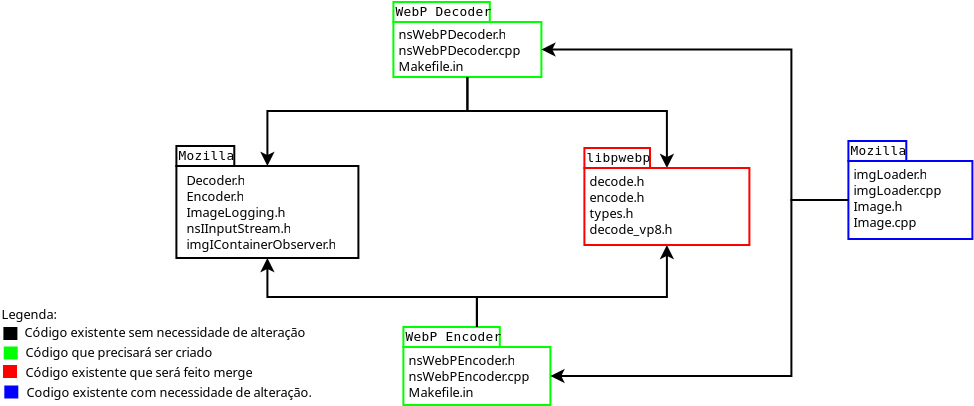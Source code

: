<?xml version="1.0" encoding="UTF-8"?>
<dia:diagram xmlns:dia="http://www.lysator.liu.se/~alla/dia/">
  <dia:layer name="Segundo Plano" visible="true" active="true">
    <dia:group>
      <dia:object type="UML - LargePackage" version="0" id="O0">
        <dia:attribute name="obj_pos">
          <dia:point val="0.3,2.8"/>
        </dia:attribute>
        <dia:attribute name="obj_bb">
          <dia:rectangle val="0.25,1.75;9.45,7.45"/>
        </dia:attribute>
        <dia:attribute name="meta">
          <dia:composite type="dict"/>
        </dia:attribute>
        <dia:attribute name="elem_corner">
          <dia:point val="0.3,2.8"/>
        </dia:attribute>
        <dia:attribute name="elem_width">
          <dia:real val="9.1"/>
        </dia:attribute>
        <dia:attribute name="elem_height">
          <dia:real val="4.6"/>
        </dia:attribute>
        <dia:attribute name="line_width">
          <dia:real val="0.1"/>
        </dia:attribute>
        <dia:attribute name="line_colour">
          <dia:color val="#000000"/>
        </dia:attribute>
        <dia:attribute name="fill_colour">
          <dia:color val="#ffffff"/>
        </dia:attribute>
        <dia:attribute name="text_colour">
          <dia:color val="#000000"/>
        </dia:attribute>
        <dia:attribute name="stereotype">
          <dia:string>##</dia:string>
        </dia:attribute>
        <dia:attribute name="name">
          <dia:string>#Mozilla#</dia:string>
        </dia:attribute>
      </dia:object>
      <dia:object type="Standard - Text" version="1" id="O1">
        <dia:attribute name="obj_pos">
          <dia:point val="0.8,3.75"/>
        </dia:attribute>
        <dia:attribute name="obj_bb">
          <dia:rectangle val="0.8,3.155;8.815,7.9"/>
        </dia:attribute>
        <dia:attribute name="text">
          <dia:composite type="text">
            <dia:attribute name="string">
              <dia:string>#Decoder.h
Encoder.h
ImageLogging.h
nsIInputStream.h
imgIContainerObserver.h
#</dia:string>
            </dia:attribute>
            <dia:attribute name="font">
              <dia:font family="sans" style="0" name="Helvetica"/>
            </dia:attribute>
            <dia:attribute name="height">
              <dia:real val="0.8"/>
            </dia:attribute>
            <dia:attribute name="pos">
              <dia:point val="0.8,3.75"/>
            </dia:attribute>
            <dia:attribute name="color">
              <dia:color val="#000000"/>
            </dia:attribute>
            <dia:attribute name="alignment">
              <dia:enum val="0"/>
            </dia:attribute>
          </dia:composite>
        </dia:attribute>
        <dia:attribute name="valign">
          <dia:enum val="3"/>
        </dia:attribute>
      </dia:object>
    </dia:group>
    <dia:group>
      <dia:object type="UML - LargePackage" version="0" id="O2">
        <dia:attribute name="obj_pos">
          <dia:point val="11.15,-4.4"/>
        </dia:attribute>
        <dia:attribute name="obj_bb">
          <dia:rectangle val="11.1,-5.45;18.6,-1.6"/>
        </dia:attribute>
        <dia:attribute name="meta">
          <dia:composite type="dict"/>
        </dia:attribute>
        <dia:attribute name="elem_corner">
          <dia:point val="11.15,-4.4"/>
        </dia:attribute>
        <dia:attribute name="elem_width">
          <dia:real val="7.4"/>
        </dia:attribute>
        <dia:attribute name="elem_height">
          <dia:real val="2.75"/>
        </dia:attribute>
        <dia:attribute name="line_width">
          <dia:real val="0.1"/>
        </dia:attribute>
        <dia:attribute name="line_colour">
          <dia:color val="#00ff00"/>
        </dia:attribute>
        <dia:attribute name="fill_colour">
          <dia:color val="#ffffff"/>
        </dia:attribute>
        <dia:attribute name="text_colour">
          <dia:color val="#000000"/>
        </dia:attribute>
        <dia:attribute name="stereotype">
          <dia:string>##</dia:string>
        </dia:attribute>
        <dia:attribute name="name">
          <dia:string>#WebP Decoder#</dia:string>
        </dia:attribute>
      </dia:object>
      <dia:object type="Standard - Text" version="1" id="O3">
        <dia:attribute name="obj_pos">
          <dia:point val="11.4,-3.55"/>
        </dia:attribute>
        <dia:attribute name="obj_bb">
          <dia:rectangle val="11.4,-4.145;17.93,-1.8"/>
        </dia:attribute>
        <dia:attribute name="text">
          <dia:composite type="text">
            <dia:attribute name="string">
              <dia:string>#nsWebPDecoder.h
nsWebPDecoder.cpp
Makefile.in#</dia:string>
            </dia:attribute>
            <dia:attribute name="font">
              <dia:font family="sans" style="0" name="Helvetica"/>
            </dia:attribute>
            <dia:attribute name="height">
              <dia:real val="0.8"/>
            </dia:attribute>
            <dia:attribute name="pos">
              <dia:point val="11.4,-3.55"/>
            </dia:attribute>
            <dia:attribute name="color">
              <dia:color val="#000000"/>
            </dia:attribute>
            <dia:attribute name="alignment">
              <dia:enum val="0"/>
            </dia:attribute>
          </dia:composite>
        </dia:attribute>
        <dia:attribute name="valign">
          <dia:enum val="3"/>
        </dia:attribute>
      </dia:object>
    </dia:group>
    <dia:group>
      <dia:object type="UML - LargePackage" version="0" id="O4">
        <dia:attribute name="obj_pos">
          <dia:point val="11.65,11.85"/>
        </dia:attribute>
        <dia:attribute name="obj_bb">
          <dia:rectangle val="11.6,10.8;19.05,14.8"/>
        </dia:attribute>
        <dia:attribute name="meta">
          <dia:composite type="dict"/>
        </dia:attribute>
        <dia:attribute name="elem_corner">
          <dia:point val="11.65,11.85"/>
        </dia:attribute>
        <dia:attribute name="elem_width">
          <dia:real val="7.35"/>
        </dia:attribute>
        <dia:attribute name="elem_height">
          <dia:real val="2.9"/>
        </dia:attribute>
        <dia:attribute name="line_width">
          <dia:real val="0.1"/>
        </dia:attribute>
        <dia:attribute name="line_colour">
          <dia:color val="#00ff00"/>
        </dia:attribute>
        <dia:attribute name="fill_colour">
          <dia:color val="#ffffff"/>
        </dia:attribute>
        <dia:attribute name="text_colour">
          <dia:color val="#000000"/>
        </dia:attribute>
        <dia:attribute name="stereotype">
          <dia:string>##</dia:string>
        </dia:attribute>
        <dia:attribute name="name">
          <dia:string>#WebP Encoder#</dia:string>
        </dia:attribute>
      </dia:object>
      <dia:object type="Standard - Text" version="1" id="O5">
        <dia:attribute name="obj_pos">
          <dia:point val="11.9,12.75"/>
        </dia:attribute>
        <dia:attribute name="obj_bb">
          <dia:rectangle val="11.9,12.155;18.352,14.5"/>
        </dia:attribute>
        <dia:attribute name="text">
          <dia:composite type="text">
            <dia:attribute name="string">
              <dia:string>#nsWebPEncoder.h
nsWebPEncoder.cpp
Makefile.in#</dia:string>
            </dia:attribute>
            <dia:attribute name="font">
              <dia:font family="sans" style="0" name="Helvetica"/>
            </dia:attribute>
            <dia:attribute name="height">
              <dia:real val="0.8"/>
            </dia:attribute>
            <dia:attribute name="pos">
              <dia:point val="11.9,12.75"/>
            </dia:attribute>
            <dia:attribute name="color">
              <dia:color val="#000000"/>
            </dia:attribute>
            <dia:attribute name="alignment">
              <dia:enum val="0"/>
            </dia:attribute>
          </dia:composite>
        </dia:attribute>
        <dia:attribute name="valign">
          <dia:enum val="3"/>
        </dia:attribute>
      </dia:object>
    </dia:group>
    <dia:object type="Standard - ZigZagLine" version="1" id="O6">
      <dia:attribute name="obj_pos">
        <dia:point val="15.325,10.8"/>
      </dia:attribute>
      <dia:attribute name="obj_bb">
        <dia:rectangle val="4.488,7.288;15.375,10.85"/>
      </dia:attribute>
      <dia:attribute name="orth_points">
        <dia:point val="15.325,10.8"/>
        <dia:point val="15.325,9.35"/>
        <dia:point val="4.85,9.35"/>
        <dia:point val="4.85,7.4"/>
      </dia:attribute>
      <dia:attribute name="orth_orient">
        <dia:enum val="1"/>
        <dia:enum val="0"/>
        <dia:enum val="1"/>
      </dia:attribute>
      <dia:attribute name="autorouting">
        <dia:boolean val="false"/>
      </dia:attribute>
      <dia:attribute name="end_arrow">
        <dia:enum val="22"/>
      </dia:attribute>
      <dia:attribute name="end_arrow_length">
        <dia:real val="0.5"/>
      </dia:attribute>
      <dia:attribute name="end_arrow_width">
        <dia:real val="0.5"/>
      </dia:attribute>
      <dia:connections>
        <dia:connection handle="0" to="O4" connection="8"/>
        <dia:connection handle="1" to="O0" connection="6"/>
      </dia:connections>
    </dia:object>
    <dia:object type="Standard - ZigZagLine" version="1" id="O7">
      <dia:attribute name="obj_pos">
        <dia:point val="15.325,10.8"/>
      </dia:attribute>
      <dia:attribute name="obj_bb">
        <dia:rectangle val="15.275,6.638;25.187,10.85"/>
      </dia:attribute>
      <dia:attribute name="orth_points">
        <dia:point val="15.325,10.8"/>
        <dia:point val="15.325,9.35"/>
        <dia:point val="24.825,9.35"/>
        <dia:point val="24.825,6.75"/>
      </dia:attribute>
      <dia:attribute name="orth_orient">
        <dia:enum val="1"/>
        <dia:enum val="0"/>
        <dia:enum val="1"/>
      </dia:attribute>
      <dia:attribute name="autorouting">
        <dia:boolean val="false"/>
      </dia:attribute>
      <dia:attribute name="end_arrow">
        <dia:enum val="22"/>
      </dia:attribute>
      <dia:attribute name="end_arrow_length">
        <dia:real val="0.5"/>
      </dia:attribute>
      <dia:attribute name="end_arrow_width">
        <dia:real val="0.5"/>
      </dia:attribute>
      <dia:connections>
        <dia:connection handle="0" to="O4" connection="8"/>
        <dia:connection handle="1" to="O10" connection="6"/>
      </dia:connections>
    </dia:object>
    <dia:object type="Standard - ZigZagLine" version="1" id="O8">
      <dia:attribute name="obj_pos">
        <dia:point val="14.85,-1.65"/>
      </dia:attribute>
      <dia:attribute name="obj_bb">
        <dia:rectangle val="4.488,-1.7;14.9,2.912"/>
      </dia:attribute>
      <dia:attribute name="orth_points">
        <dia:point val="14.85,-1.65"/>
        <dia:point val="14.85,0.05"/>
        <dia:point val="4.85,0.05"/>
        <dia:point val="4.85,2.8"/>
      </dia:attribute>
      <dia:attribute name="orth_orient">
        <dia:enum val="1"/>
        <dia:enum val="0"/>
        <dia:enum val="1"/>
      </dia:attribute>
      <dia:attribute name="autorouting">
        <dia:boolean val="false"/>
      </dia:attribute>
      <dia:attribute name="end_arrow">
        <dia:enum val="22"/>
      </dia:attribute>
      <dia:attribute name="end_arrow_length">
        <dia:real val="0.5"/>
      </dia:attribute>
      <dia:attribute name="end_arrow_width">
        <dia:real val="0.5"/>
      </dia:attribute>
      <dia:connections>
        <dia:connection handle="0" to="O2" connection="6"/>
        <dia:connection handle="1" to="O0" connection="1"/>
      </dia:connections>
    </dia:object>
    <dia:object type="Standard - ZigZagLine" version="1" id="O9">
      <dia:attribute name="obj_pos">
        <dia:point val="14.85,-1.65"/>
      </dia:attribute>
      <dia:attribute name="obj_bb">
        <dia:rectangle val="14.8,-1.7;25.187,3.012"/>
      </dia:attribute>
      <dia:attribute name="orth_points">
        <dia:point val="14.85,-1.65"/>
        <dia:point val="14.85,0.05"/>
        <dia:point val="24.825,0.05"/>
        <dia:point val="24.825,2.9"/>
      </dia:attribute>
      <dia:attribute name="orth_orient">
        <dia:enum val="1"/>
        <dia:enum val="0"/>
        <dia:enum val="1"/>
      </dia:attribute>
      <dia:attribute name="autorouting">
        <dia:boolean val="false"/>
      </dia:attribute>
      <dia:attribute name="end_arrow">
        <dia:enum val="22"/>
      </dia:attribute>
      <dia:attribute name="end_arrow_length">
        <dia:real val="0.5"/>
      </dia:attribute>
      <dia:attribute name="end_arrow_width">
        <dia:real val="0.5"/>
      </dia:attribute>
      <dia:connections>
        <dia:connection handle="0" to="O2" connection="6"/>
        <dia:connection handle="1" to="O10" connection="1"/>
      </dia:connections>
    </dia:object>
    <dia:group>
      <dia:object type="UML - LargePackage" version="0" id="O10">
        <dia:attribute name="obj_pos">
          <dia:point val="20.7,2.9"/>
        </dia:attribute>
        <dia:attribute name="obj_bb">
          <dia:rectangle val="20.65,1.85;29,6.8"/>
        </dia:attribute>
        <dia:attribute name="meta">
          <dia:composite type="dict"/>
        </dia:attribute>
        <dia:attribute name="elem_corner">
          <dia:point val="20.7,2.9"/>
        </dia:attribute>
        <dia:attribute name="elem_width">
          <dia:real val="8.25"/>
        </dia:attribute>
        <dia:attribute name="elem_height">
          <dia:real val="3.85"/>
        </dia:attribute>
        <dia:attribute name="line_width">
          <dia:real val="0.1"/>
        </dia:attribute>
        <dia:attribute name="line_colour">
          <dia:color val="#ff0000"/>
        </dia:attribute>
        <dia:attribute name="fill_colour">
          <dia:color val="#ffffff"/>
        </dia:attribute>
        <dia:attribute name="text_colour">
          <dia:color val="#000000"/>
        </dia:attribute>
        <dia:attribute name="stereotype">
          <dia:string>##</dia:string>
        </dia:attribute>
        <dia:attribute name="name">
          <dia:string>#libpwebp#</dia:string>
        </dia:attribute>
      </dia:object>
      <dia:object type="Standard - Text" version="1" id="O11">
        <dia:attribute name="obj_pos">
          <dia:point val="20.95,3.8"/>
        </dia:attribute>
        <dia:attribute name="obj_bb">
          <dia:rectangle val="20.95,3.205;25.422,6.35"/>
        </dia:attribute>
        <dia:attribute name="text">
          <dia:composite type="text">
            <dia:attribute name="string">
              <dia:string>#decode.h
encode.h
types.h
decode_vp8.h#</dia:string>
            </dia:attribute>
            <dia:attribute name="font">
              <dia:font family="sans" style="0" name="Helvetica"/>
            </dia:attribute>
            <dia:attribute name="height">
              <dia:real val="0.8"/>
            </dia:attribute>
            <dia:attribute name="pos">
              <dia:point val="20.95,3.8"/>
            </dia:attribute>
            <dia:attribute name="color">
              <dia:color val="#000000"/>
            </dia:attribute>
            <dia:attribute name="alignment">
              <dia:enum val="0"/>
            </dia:attribute>
          </dia:composite>
        </dia:attribute>
        <dia:attribute name="valign">
          <dia:enum val="3"/>
        </dia:attribute>
      </dia:object>
    </dia:group>
    <dia:group>
      <dia:object type="UML - LargePackage" version="0" id="O12">
        <dia:attribute name="obj_pos">
          <dia:point val="33.9,2.55"/>
        </dia:attribute>
        <dia:attribute name="obj_bb">
          <dia:rectangle val="33.85,1.5;40.15,6.5"/>
        </dia:attribute>
        <dia:attribute name="meta">
          <dia:composite type="dict"/>
        </dia:attribute>
        <dia:attribute name="elem_corner">
          <dia:point val="33.9,2.55"/>
        </dia:attribute>
        <dia:attribute name="elem_width">
          <dia:real val="6.2"/>
        </dia:attribute>
        <dia:attribute name="elem_height">
          <dia:real val="3.9"/>
        </dia:attribute>
        <dia:attribute name="line_width">
          <dia:real val="0.1"/>
        </dia:attribute>
        <dia:attribute name="line_colour">
          <dia:color val="#0000ff"/>
        </dia:attribute>
        <dia:attribute name="fill_colour">
          <dia:color val="#ffffff"/>
        </dia:attribute>
        <dia:attribute name="text_colour">
          <dia:color val="#000000"/>
        </dia:attribute>
        <dia:attribute name="stereotype">
          <dia:string>##</dia:string>
        </dia:attribute>
        <dia:attribute name="name">
          <dia:string>#Mozilla#</dia:string>
        </dia:attribute>
      </dia:object>
      <dia:object type="Standard - Text" version="1" id="O13">
        <dia:attribute name="obj_pos">
          <dia:point val="34.15,3.45"/>
        </dia:attribute>
        <dia:attribute name="obj_bb">
          <dia:rectangle val="34.15,2.855;38.867,6"/>
        </dia:attribute>
        <dia:attribute name="text">
          <dia:composite type="text">
            <dia:attribute name="string">
              <dia:string>#imgLoader.h
imgLoader.cpp
Image.h
Image.cpp#</dia:string>
            </dia:attribute>
            <dia:attribute name="font">
              <dia:font family="sans" style="0" name="Helvetica"/>
            </dia:attribute>
            <dia:attribute name="height">
              <dia:real val="0.8"/>
            </dia:attribute>
            <dia:attribute name="pos">
              <dia:point val="34.15,3.45"/>
            </dia:attribute>
            <dia:attribute name="color">
              <dia:color val="#000000"/>
            </dia:attribute>
            <dia:attribute name="alignment">
              <dia:enum val="0"/>
            </dia:attribute>
          </dia:composite>
        </dia:attribute>
        <dia:attribute name="valign">
          <dia:enum val="3"/>
        </dia:attribute>
      </dia:object>
    </dia:group>
    <dia:object type="Standard - ZigZagLine" version="1" id="O14">
      <dia:attribute name="obj_pos">
        <dia:point val="33.85,4.5"/>
      </dia:attribute>
      <dia:attribute name="obj_bb">
        <dia:rectangle val="18.438,-3.387;33.9,4.55"/>
      </dia:attribute>
      <dia:attribute name="orth_points">
        <dia:point val="33.85,4.5"/>
        <dia:point val="31.05,4.5"/>
        <dia:point val="31.05,-3.025"/>
        <dia:point val="18.55,-3.025"/>
      </dia:attribute>
      <dia:attribute name="orth_orient">
        <dia:enum val="0"/>
        <dia:enum val="1"/>
        <dia:enum val="0"/>
      </dia:attribute>
      <dia:attribute name="autorouting">
        <dia:boolean val="false"/>
      </dia:attribute>
      <dia:attribute name="end_arrow">
        <dia:enum val="22"/>
      </dia:attribute>
      <dia:attribute name="end_arrow_length">
        <dia:real val="0.5"/>
      </dia:attribute>
      <dia:attribute name="end_arrow_width">
        <dia:real val="0.5"/>
      </dia:attribute>
      <dia:connections>
        <dia:connection handle="0" to="O12" connection="8"/>
        <dia:connection handle="1" to="O2" connection="4"/>
      </dia:connections>
    </dia:object>
    <dia:object type="Standard - ZigZagLine" version="1" id="O15">
      <dia:attribute name="obj_pos">
        <dia:point val="33.85,4.5"/>
      </dia:attribute>
      <dia:attribute name="obj_bb">
        <dia:rectangle val="18.888,4.45;33.9,13.662"/>
      </dia:attribute>
      <dia:attribute name="orth_points">
        <dia:point val="33.85,4.5"/>
        <dia:point val="31.05,4.5"/>
        <dia:point val="31.05,13.3"/>
        <dia:point val="19,13.3"/>
      </dia:attribute>
      <dia:attribute name="orth_orient">
        <dia:enum val="0"/>
        <dia:enum val="1"/>
        <dia:enum val="0"/>
      </dia:attribute>
      <dia:attribute name="autorouting">
        <dia:boolean val="false"/>
      </dia:attribute>
      <dia:attribute name="end_arrow">
        <dia:enum val="22"/>
      </dia:attribute>
      <dia:attribute name="end_arrow_length">
        <dia:real val="0.5"/>
      </dia:attribute>
      <dia:attribute name="end_arrow_width">
        <dia:real val="0.5"/>
      </dia:attribute>
      <dia:connections>
        <dia:connection handle="0" to="O12" connection="8"/>
        <dia:connection handle="1" to="O4" connection="4"/>
      </dia:connections>
    </dia:object>
    <dia:object type="Standard - Text" version="1" id="O16">
      <dia:attribute name="obj_pos">
        <dia:point val="-8.45,10.45"/>
      </dia:attribute>
      <dia:attribute name="obj_bb">
        <dia:rectangle val="-8.45,9.855;-5.485,10.6"/>
      </dia:attribute>
      <dia:attribute name="text">
        <dia:composite type="text">
          <dia:attribute name="string">
            <dia:string>#Legenda:#</dia:string>
          </dia:attribute>
          <dia:attribute name="font">
            <dia:font family="sans" style="0" name="Helvetica"/>
          </dia:attribute>
          <dia:attribute name="height">
            <dia:real val="0.8"/>
          </dia:attribute>
          <dia:attribute name="pos">
            <dia:point val="-8.45,10.45"/>
          </dia:attribute>
          <dia:attribute name="color">
            <dia:color val="#000000"/>
          </dia:attribute>
          <dia:attribute name="alignment">
            <dia:enum val="0"/>
          </dia:attribute>
        </dia:composite>
      </dia:attribute>
      <dia:attribute name="valign">
        <dia:enum val="3"/>
      </dia:attribute>
    </dia:object>
    <dia:object type="Standard - Box" version="0" id="O17">
      <dia:attribute name="obj_pos">
        <dia:point val="-8.4,10.8"/>
      </dia:attribute>
      <dia:attribute name="obj_bb">
        <dia:rectangle val="-8.45,10.75;-7.55,11.6"/>
      </dia:attribute>
      <dia:attribute name="elem_corner">
        <dia:point val="-8.4,10.8"/>
      </dia:attribute>
      <dia:attribute name="elem_width">
        <dia:real val="0.8"/>
      </dia:attribute>
      <dia:attribute name="elem_height">
        <dia:real val="0.75"/>
      </dia:attribute>
      <dia:attribute name="border_width">
        <dia:real val="0.1"/>
      </dia:attribute>
      <dia:attribute name="border_color">
        <dia:color val="#ffffff"/>
      </dia:attribute>
      <dia:attribute name="inner_color">
        <dia:color val="#000000"/>
      </dia:attribute>
      <dia:attribute name="show_background">
        <dia:boolean val="true"/>
      </dia:attribute>
    </dia:object>
    <dia:object type="Standard - Box" version="0" id="O18">
      <dia:attribute name="obj_pos">
        <dia:point val="-8.385,11.775"/>
      </dia:attribute>
      <dia:attribute name="obj_bb">
        <dia:rectangle val="-8.435,11.725;-7.535,12.575"/>
      </dia:attribute>
      <dia:attribute name="elem_corner">
        <dia:point val="-8.385,11.775"/>
      </dia:attribute>
      <dia:attribute name="elem_width">
        <dia:real val="0.8"/>
      </dia:attribute>
      <dia:attribute name="elem_height">
        <dia:real val="0.75"/>
      </dia:attribute>
      <dia:attribute name="border_width">
        <dia:real val="0.1"/>
      </dia:attribute>
      <dia:attribute name="border_color">
        <dia:color val="#ffffff"/>
      </dia:attribute>
      <dia:attribute name="inner_color">
        <dia:color val="#00ff00"/>
      </dia:attribute>
      <dia:attribute name="show_background">
        <dia:boolean val="true"/>
      </dia:attribute>
    </dia:object>
    <dia:object type="Standard - Box" version="0" id="O19">
      <dia:attribute name="obj_pos">
        <dia:point val="-8.42,12.7"/>
      </dia:attribute>
      <dia:attribute name="obj_bb">
        <dia:rectangle val="-8.47,12.65;-7.57,13.5"/>
      </dia:attribute>
      <dia:attribute name="elem_corner">
        <dia:point val="-8.42,12.7"/>
      </dia:attribute>
      <dia:attribute name="elem_width">
        <dia:real val="0.8"/>
      </dia:attribute>
      <dia:attribute name="elem_height">
        <dia:real val="0.75"/>
      </dia:attribute>
      <dia:attribute name="border_width">
        <dia:real val="0.1"/>
      </dia:attribute>
      <dia:attribute name="border_color">
        <dia:color val="#ffffff"/>
      </dia:attribute>
      <dia:attribute name="inner_color">
        <dia:color val="#ff0000"/>
      </dia:attribute>
      <dia:attribute name="show_background">
        <dia:boolean val="true"/>
      </dia:attribute>
    </dia:object>
    <dia:object type="Standard - Box" version="0" id="O20">
      <dia:attribute name="obj_pos">
        <dia:point val="-8.355,13.725"/>
      </dia:attribute>
      <dia:attribute name="obj_bb">
        <dia:rectangle val="-8.405,13.675;-7.505,14.525"/>
      </dia:attribute>
      <dia:attribute name="elem_corner">
        <dia:point val="-8.355,13.725"/>
      </dia:attribute>
      <dia:attribute name="elem_width">
        <dia:real val="0.8"/>
      </dia:attribute>
      <dia:attribute name="elem_height">
        <dia:real val="0.75"/>
      </dia:attribute>
      <dia:attribute name="border_width">
        <dia:real val="0.1"/>
      </dia:attribute>
      <dia:attribute name="border_color">
        <dia:color val="#ffffff"/>
      </dia:attribute>
      <dia:attribute name="inner_color">
        <dia:color val="#0000ff"/>
      </dia:attribute>
      <dia:attribute name="show_background">
        <dia:boolean val="true"/>
      </dia:attribute>
    </dia:object>
    <dia:object type="Standard - Text" version="1" id="O21">
      <dia:attribute name="obj_pos">
        <dia:point val="-7.3,11.35"/>
      </dia:attribute>
      <dia:attribute name="obj_bb">
        <dia:rectangle val="-7.3,10.736;8.079,11.537"/>
      </dia:attribute>
      <dia:attribute name="text">
        <dia:composite type="text">
          <dia:attribute name="string">
            <dia:string>#Código existente sem necessidade de alteração#</dia:string>
          </dia:attribute>
          <dia:attribute name="font">
            <dia:font family="sans" style="0" name="Helvetica"/>
          </dia:attribute>
          <dia:attribute name="height">
            <dia:real val="0.8"/>
          </dia:attribute>
          <dia:attribute name="pos">
            <dia:point val="-7.3,11.35"/>
          </dia:attribute>
          <dia:attribute name="color">
            <dia:color val="#000000"/>
          </dia:attribute>
          <dia:attribute name="alignment">
            <dia:enum val="0"/>
          </dia:attribute>
        </dia:composite>
      </dia:attribute>
      <dia:attribute name="valign">
        <dia:enum val="3"/>
      </dia:attribute>
    </dia:object>
    <dia:object type="Standard - Text" version="1" id="O22">
      <dia:attribute name="obj_pos">
        <dia:point val="-7.25,12.35"/>
      </dia:attribute>
      <dia:attribute name="obj_bb">
        <dia:rectangle val="-7.25,11.755;2.928,12.5"/>
      </dia:attribute>
      <dia:attribute name="text">
        <dia:composite type="text">
          <dia:attribute name="string">
            <dia:string>#Código que precisará ser criado#</dia:string>
          </dia:attribute>
          <dia:attribute name="font">
            <dia:font family="sans" style="0" name="Helvetica"/>
          </dia:attribute>
          <dia:attribute name="height">
            <dia:real val="0.8"/>
          </dia:attribute>
          <dia:attribute name="pos">
            <dia:point val="-7.25,12.35"/>
          </dia:attribute>
          <dia:attribute name="color">
            <dia:color val="#000000"/>
          </dia:attribute>
          <dia:attribute name="alignment">
            <dia:enum val="0"/>
          </dia:attribute>
        </dia:composite>
      </dia:attribute>
      <dia:attribute name="valign">
        <dia:enum val="3"/>
      </dia:attribute>
    </dia:object>
    <dia:object type="Standard - Text" version="1" id="O23">
      <dia:attribute name="obj_pos">
        <dia:point val="-7.25,13.35"/>
      </dia:attribute>
      <dia:attribute name="obj_bb">
        <dia:rectangle val="-7.25,12.755;5.06,13.5"/>
      </dia:attribute>
      <dia:attribute name="text">
        <dia:composite type="text">
          <dia:attribute name="string">
            <dia:string>#Código existente que será feito merge#</dia:string>
          </dia:attribute>
          <dia:attribute name="font">
            <dia:font family="sans" style="0" name="Helvetica"/>
          </dia:attribute>
          <dia:attribute name="height">
            <dia:real val="0.8"/>
          </dia:attribute>
          <dia:attribute name="pos">
            <dia:point val="-7.25,13.35"/>
          </dia:attribute>
          <dia:attribute name="color">
            <dia:color val="#000000"/>
          </dia:attribute>
          <dia:attribute name="alignment">
            <dia:enum val="0"/>
          </dia:attribute>
        </dia:composite>
      </dia:attribute>
      <dia:attribute name="valign">
        <dia:enum val="3"/>
      </dia:attribute>
    </dia:object>
    <dia:object type="Standard - Text" version="1" id="O24">
      <dia:attribute name="obj_pos">
        <dia:point val="-7.2,14.35"/>
      </dia:attribute>
      <dia:attribute name="obj_bb">
        <dia:rectangle val="-7.2,13.736;8.389,14.537"/>
      </dia:attribute>
      <dia:attribute name="text">
        <dia:composite type="text">
          <dia:attribute name="string">
            <dia:string>#Codigo existente com necessidade de alteração.#</dia:string>
          </dia:attribute>
          <dia:attribute name="font">
            <dia:font family="sans" style="0" name="Helvetica"/>
          </dia:attribute>
          <dia:attribute name="height">
            <dia:real val="0.8"/>
          </dia:attribute>
          <dia:attribute name="pos">
            <dia:point val="-7.2,14.35"/>
          </dia:attribute>
          <dia:attribute name="color">
            <dia:color val="#000000"/>
          </dia:attribute>
          <dia:attribute name="alignment">
            <dia:enum val="0"/>
          </dia:attribute>
        </dia:composite>
      </dia:attribute>
      <dia:attribute name="valign">
        <dia:enum val="3"/>
      </dia:attribute>
    </dia:object>
  </dia:layer>
</dia:diagram>
